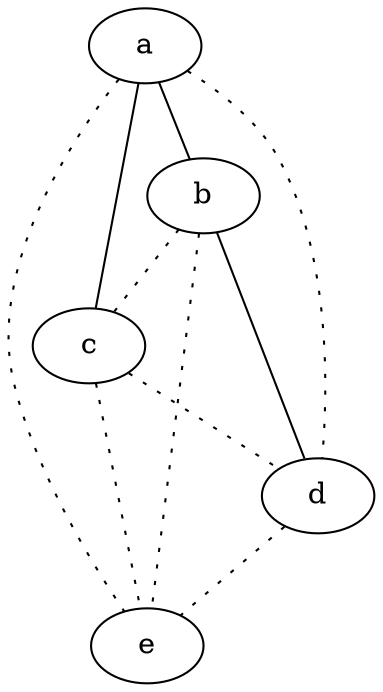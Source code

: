 graph {
a -- b;
a -- c;
a -- d [style=dotted];
a -- e [style=dotted];
b -- c [style=dotted];
b -- d;
b -- e [style=dotted];
c -- d [style=dotted];
c -- e [style=dotted];
d -- e [style=dotted];
}
